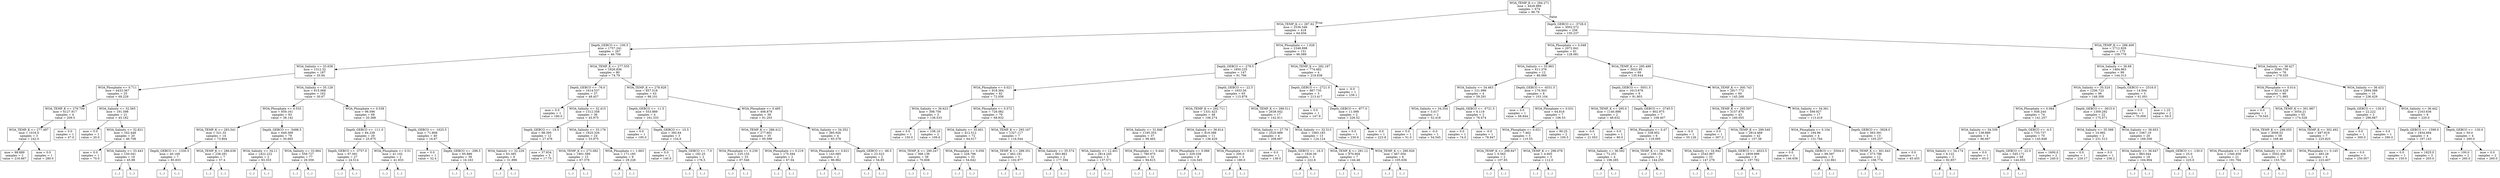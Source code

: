 digraph Tree {
node [shape=box] ;
0 [label="WOA_TEMP_K <= 294.271\nmse = 4428.989\nsamples = 674\nvalue = 96.79"] ;
1 [label="WOA_TEMP_K <= 287.62\nmse = 2536.546\nsamples = 418\nvalue = 64.656"] ;
0 -> 1 [labeldistance=2.5, labelangle=45, headlabel="True"] ;
2 [label="Depth_GEBCO <= -100.5\nmse = 1757.241\nsamples = 267\nvalue = 46.706"] ;
1 -> 2 ;
3 [label="WOA_Salinity <= 33.638\nmse = 1312.32\nsamples = 187\nvalue = 35.94"] ;
2 -> 3 ;
4 [label="WOA_Phosphate <= 0.711\nmse = 4433.367\nsamples = 25\nvalue = 69.229"] ;
3 -> 4 ;
5 [label="WOA_TEMP_K <= 279.709\nmse = 6127.917\nsamples = 4\nvalue = 209.5"] ;
4 -> 5 ;
6 [label="WOA_TEMP_K <= 277.497\nmse = 1016.0\nsamples = 3\nvalue = 242.0"] ;
5 -> 6 ;
7 [label="mse = 88.889\nsamples = 2\nvalue = 216.667"] ;
6 -> 7 ;
8 [label="mse = 0.0\nsamples = 1\nvalue = 280.0"] ;
6 -> 8 ;
9 [label="mse = 0.0\nsamples = 1\nvalue = 47.0"] ;
5 -> 9 ;
10 [label="WOA_Salinity <= 32.565\nmse = 191.598\nsamples = 21\nvalue = 45.182"] ;
4 -> 10 ;
11 [label="mse = 0.0\nsamples = 1\nvalue = 20.0"] ;
10 -> 11 ;
12 [label="WOA_Salinity <= 32.821\nmse = 162.448\nsamples = 20\nvalue = 46.708"] ;
10 -> 12 ;
13 [label="mse = 0.0\nsamples = 1\nvalue = 70.0"] ;
12 -> 13 ;
14 [label="WOA_Salinity <= 33.443\nmse = 150.041\nsamples = 19\nvalue = 45.98"] ;
12 -> 14 ;
15 [label="(...)"] ;
14 -> 15 ;
24 [label="(...)"] ;
14 -> 24 ;
39 [label="WOA_Salinity <= 35.128\nmse = 615.068\nsamples = 162\nvalue = 30.67"] ;
3 -> 39 ;
40 [label="WOA_Phosphate <= 0.533\nmse = 859.161\nsamples = 93\nvalue = 38.142"] ;
39 -> 40 ;
41 [label="WOA_TEMP_K <= 283.541\nmse = 321.32\nsamples = 14\nvalue = 73.804"] ;
40 -> 41 ;
42 [label="Depth_GEBCO <= -1330.5\nmse = 40.169\nsamples = 7\nvalue = 85.833"] ;
41 -> 42 ;
43 [label="(...)"] ;
42 -> 43 ;
44 [label="(...)"] ;
42 -> 44 ;
55 [label="WOA_TEMP_K <= 286.639\nmse = 238.291\nsamples = 7\nvalue = 57.4"] ;
41 -> 55 ;
56 [label="(...)"] ;
55 -> 56 ;
65 [label="(...)"] ;
55 -> 65 ;
66 [label="Depth_GEBCO <= -5498.5\nmse = 649.369\nsamples = 79\nvalue = 30.665"] ;
40 -> 66 ;
67 [label="WOA_Salinity <= 34.11\nmse = 1422.222\nsamples = 2\nvalue = 83.333"] ;
66 -> 67 ;
68 [label="(...)"] ;
67 -> 68 ;
69 [label="(...)"] ;
67 -> 69 ;
70 [label="WOA_Salinity <= 33.864\nmse = 559.727\nsamples = 77\nvalue = 29.359"] ;
66 -> 70 ;
71 [label="(...)"] ;
70 -> 71 ;
124 [label="(...)"] ;
70 -> 124 ;
215 [label="WOA_Phosphate <= 0.538\nmse = 96.596\nsamples = 69\nvalue = 20.388"] ;
39 -> 215 ;
216 [label="Depth_GEBCO <= -111.0\nmse = 84.239\nsamples = 29\nvalue = 25.675"] ;
215 -> 216 ;
217 [label="Depth_GEBCO <= -3757.0\nmse = 67.091\nsamples = 27\nvalue = 24.514"] ;
216 -> 217 ;
218 [label="(...)"] ;
217 -> 218 ;
221 [label="(...)"] ;
217 -> 221 ;
258 [label="WOA_Phosphate <= 0.51\nmse = 41.102\nsamples = 2\nvalue = 41.933"] ;
216 -> 258 ;
259 [label="(...)"] ;
258 -> 259 ;
260 [label="(...)"] ;
258 -> 260 ;
261 [label="Depth_GEBCO <= -1625.5\nmse = 71.808\nsamples = 40\nvalue = 16.67"] ;
215 -> 261 ;
262 [label="mse = 0.0\nsamples = 1\nvalue = 32.4"] ;
261 -> 262 ;
263 [label="Depth_GEBCO <= -298.5\nmse = 65.886\nsamples = 39\nvalue = 16.163"] ;
261 -> 263 ;
264 [label="(...)"] ;
263 -> 264 ;
287 [label="(...)"] ;
263 -> 287 ;
296 [label="WOA_TEMP_K <= 277.555\nmse = 1826.836\nsamples = 80\nvalue = 74.79"] ;
2 -> 296 ;
297 [label="Depth_GEBCO <= -76.0\nmse = 1614.537\nsamples = 37\nvalue = 48.457"] ;
296 -> 297 ;
298 [label="mse = 0.0\nsamples = 1\nvalue = 180.0"] ;
297 -> 298 ;
299 [label="WOA_Salinity <= 32.415\nmse = 1312.358\nsamples = 36\nvalue = 45.975"] ;
297 -> 299 ;
300 [label="Depth_GEBCO <= -19.5\nmse = 98.395\nsamples = 12\nvalue = 27.476"] ;
299 -> 300 ;
301 [label="WOA_Salinity <= 32.229\nmse = 63.385\nsamples = 9\nvalue = 31.896"] ;
300 -> 301 ;
302 [label="(...)"] ;
301 -> 302 ;
303 [label="(...)"] ;
301 -> 303 ;
304 [label="mse = 37.834\nsamples = 3\nvalue = 17.75"] ;
300 -> 304 ;
305 [label="WOA_Salinity <= 33.176\nmse = 1625.326\nsamples = 24\nvalue = 53.975"] ;
299 -> 305 ;
306 [label="WOA_TEMP_K <= 273.082\nmse = 1901.589\nsamples = 15\nvalue = 67.379"] ;
305 -> 306 ;
307 [label="(...)"] ;
306 -> 307 ;
310 [label="(...)"] ;
306 -> 310 ;
311 [label="WOA_Phosphate <= 1.663\nmse = 171.185\nsamples = 9\nvalue = 29.228"] ;
305 -> 311 ;
312 [label="(...)"] ;
311 -> 312 ;
317 [label="(...)"] ;
311 -> 317 ;
326 [label="WOA_TEMP_K <= 278.928\nmse = 857.518\nsamples = 43\nvalue = 98.101"] ;
296 -> 326 ;
327 [label="Depth_GEBCO <= -11.5\nmse = 553.889\nsamples = 4\nvalue = 161.333"] ;
326 -> 327 ;
328 [label="mse = 0.0\nsamples = 1\nvalue = 195.0"] ;
327 -> 328 ;
329 [label="Depth_GEBCO <= -10.5\nmse = 392.64\nsamples = 3\nvalue = 154.6"] ;
327 -> 329 ;
330 [label="mse = 0.0\nsamples = 1\nvalue = 140.0"] ;
329 -> 330 ;
331 [label="Depth_GEBCO <= -7.0\nmse = 182.25\nsamples = 2\nvalue = 176.5"] ;
329 -> 331 ;
332 [label="(...)"] ;
331 -> 332 ;
333 [label="(...)"] ;
331 -> 333 ;
334 [label="WOA_Phosphate <= 0.485\nmse = 406.878\nsamples = 39\nvalue = 91.203"] ;
326 -> 334 ;
335 [label="WOA_TEMP_K <= 286.412\nmse = 277.601\nsamples = 35\nvalue = 95.599"] ;
334 -> 335 ;
336 [label="WOA_Phosphate <= 0.239\nmse = 225.155\nsamples = 33\nvalue = 97.546"] ;
335 -> 336 ;
337 [label="(...)"] ;
336 -> 337 ;
342 [label="(...)"] ;
336 -> 342 ;
383 [label="WOA_Phosphate <= 0.219\nmse = 175.594\nsamples = 2\nvalue = 67.04"] ;
335 -> 383 ;
384 [label="(...)"] ;
383 -> 384 ;
385 [label="(...)"] ;
383 -> 385 ;
386 [label="WOA_Salinity <= 34.352\nmse = 385.926\nsamples = 4\nvalue = 65.378"] ;
334 -> 386 ;
387 [label="WOA_Phosphate <= 0.621\nmse = 143.085\nsamples = 2\nvalue = 96.962"] ;
386 -> 387 ;
388 [label="(...)"] ;
387 -> 388 ;
389 [label="(...)"] ;
387 -> 389 ;
390 [label="Depth_GEBCO <= -66.5\nmse = 23.523\nsamples = 2\nvalue = 54.85"] ;
386 -> 390 ;
391 [label="(...)"] ;
390 -> 391 ;
392 [label="(...)"] ;
390 -> 392 ;
393 [label="WOA_Phosphate <= 1.026\nmse = 2348.898\nsamples = 151\nvalue = 96.089"] ;
1 -> 393 ;
394 [label="Depth_GEBCO <= -278.5\nmse = 1850.235\nsamples = 147\nvalue = 91.766"] ;
393 -> 394 ;
395 [label="WOA_Phosphate <= 0.021\nmse = 918.364\nsamples = 82\nvalue = 72.056"] ;
394 -> 395 ;
396 [label="WOA_Salinity <= 36.623\nmse = 398.756\nsamples = 3\nvalue = 136.533"] ;
395 -> 396 ;
397 [label="mse = 0.0\nsamples = 1\nvalue = 150.0"] ;
396 -> 397 ;
398 [label="mse = 108.16\nsamples = 2\nvalue = 109.6"] ;
396 -> 398 ;
399 [label="WOA_Phosphate <= 0.572\nmse = 726.082\nsamples = 79\nvalue = 68.832"] ;
395 -> 399 ;
400 [label="WOA_Salinity <= 35.601\nmse = 412.512\nsamples = 72\nvalue = 64.017"] ;
399 -> 400 ;
401 [label="WOA_TEMP_K <= 290.247\nmse = 366.139\nsamples = 39\nvalue = 70.608"] ;
400 -> 401 ;
402 [label="(...)"] ;
401 -> 402 ;
423 [label="(...)"] ;
401 -> 423 ;
466 [label="WOA_Phosphate <= 0.056\nmse = 328.796\nsamples = 33\nvalue = 54.642"] ;
400 -> 466 ;
467 [label="(...)"] ;
466 -> 467 ;
478 [label="(...)"] ;
466 -> 478 ;
525 [label="WOA_TEMP_K <= 293.167\nmse = 1327.117\nsamples = 7\nvalue = 116.544"] ;
399 -> 525 ;
526 [label="WOA_TEMP_K <= 289.351\nmse = 462.191\nsamples = 5\nvalue = 102.977"] ;
525 -> 526 ;
527 [label="(...)"] ;
526 -> 527 ;
528 [label="(...)"] ;
526 -> 528 ;
533 [label="WOA_Salinity <= 35.574\nmse = 663.862\nsamples = 2\nvalue = 177.594"] ;
525 -> 533 ;
534 [label="(...)"] ;
533 -> 534 ;
535 [label="(...)"] ;
533 -> 535 ;
536 [label="Depth_GEBCO <= -22.5\nmse = 1933.56\nsamples = 65\nvalue = 115.878"] ;
394 -> 536 ;
537 [label="WOA_TEMP_K <= 292.711\nmse = 1331.423\nsamples = 48\nvalue = 106.274"] ;
536 -> 537 ;
538 [label="WOA_Salinity <= 31.846\nmse = 1195.353\nsamples = 37\nvalue = 99.465"] ;
537 -> 538 ;
539 [label="WOA_Salinity <= 12.401\nmse = 2814.245\nsamples = 5\nvalue = 137.571"] ;
538 -> 539 ;
540 [label="(...)"] ;
539 -> 540 ;
543 [label="(...)"] ;
539 -> 543 ;
548 [label="WOA_Phosphate <= 0.444\nmse = 780.975\nsamples = 32\nvalue = 94.615"] ;
538 -> 548 ;
549 [label="(...)"] ;
548 -> 549 ;
590 [label="(...)"] ;
548 -> 590 ;
601 [label="WOA_Salinity <= 36.614\nmse = 819.388\nsamples = 11\nvalue = 136.429"] ;
537 -> 601 ;
602 [label="WOA_Phosphate <= 0.066\nmse = 329.339\nsamples = 8\nvalue = 124.545"] ;
601 -> 602 ;
603 [label="(...)"] ;
602 -> 603 ;
606 [label="(...)"] ;
602 -> 606 ;
607 [label="WOA_Phosphate <= 0.03\nmse = 200.0\nsamples = 3\nvalue = 180.0"] ;
601 -> 607 ;
608 [label="(...)"] ;
607 -> 608 ;
609 [label="(...)"] ;
607 -> 609 ;
610 [label="WOA_TEMP_K <= 289.511\nmse = 2638.042\nsamples = 17\nvalue = 142.911"] ;
536 -> 610 ;
611 [label="WOA_Salinity <= 27.79\nmse = 2520.889\nsamples = 4\nvalue = 208.667"] ;
610 -> 611 ;
612 [label="mse = 0.0\nsamples = 1\nvalue = 138.0"] ;
611 -> 612 ;
613 [label="Depth_GEBCO <= -16.5\nmse = 1826.56\nsamples = 3\nvalue = 222.8"] ;
611 -> 613 ;
614 [label="(...)"] ;
613 -> 614 ;
615 [label="(...)"] ;
613 -> 615 ;
618 [label="WOA_Salinity <= 32.513\nmse = 1083.183\nsamples = 13\nvalue = 124.124"] ;
610 -> 618 ;
619 [label="WOA_TEMP_K <= 291.12\nmse = 970.904\nsamples = 7\nvalue = 144.46"] ;
618 -> 619 ;
620 [label="(...)"] ;
619 -> 620 ;
629 [label="(...)"] ;
619 -> 629 ;
632 [label="WOA_TEMP_K <= 290.926\nmse = 467.504\nsamples = 6\nvalue = 105.636"] ;
618 -> 632 ;
633 [label="(...)"] ;
632 -> 633 ;
636 [label="(...)"] ;
632 -> 636 ;
643 [label="WOA_TEMP_K <= 292.187\nmse = 774.482\nsamples = 4\nvalue = 219.838"] ;
393 -> 643 ;
644 [label="Depth_GEBCO <= -2721.0\nmse = 867.735\nsamples = 3\nvalue = 213.417"] ;
643 -> 644 ;
645 [label="mse = 0.0\nsamples = 1\nvalue = 147.9"] ;
644 -> 645 ;
646 [label="Depth_GEBCO <= -877.0\nmse = 11.098\nsamples = 2\nvalue = 226.52"] ;
644 -> 646 ;
647 [label="mse = 0.0\nsamples = 1\nvalue = 230.6"] ;
646 -> 647 ;
648 [label="mse = -0.0\nsamples = 1\nvalue = 223.8"] ;
646 -> 648 ;
649 [label="mse = -0.0\nsamples = 1\nvalue = 239.1"] ;
643 -> 649 ;
650 [label="Depth_GEBCO <= -3728.0\nmse = 3002.572\nsamples = 256\nvalue = 150.237"] ;
0 -> 650 [labeldistance=2.5, labelangle=-45, headlabel="False"] ;
651 [label="WOA_Phosphate <= 0.048\nmse = 2972.841\nsamples = 81\nvalue = 128.081"] ;
650 -> 651 ;
652 [label="WOA_Salinity <= 35.963\nmse = 611.376\nsamples = 12\nvalue = 86.066"] ;
651 -> 652 ;
653 [label="WOA_Salinity <= 34.463\nmse = 121.999\nsamples = 4\nvalue = 59.291"] ;
652 -> 653 ;
654 [label="WOA_Salinity <= 34.354\nmse = 3.017\nsamples = 2\nvalue = 52.418"] ;
653 -> 654 ;
655 [label="mse = 0.0\nsamples = 1\nvalue = 51.0"] ;
654 -> 655 ;
656 [label="mse = -0.0\nsamples = 1\nvalue = 54.545"] ;
654 -> 656 ;
657 [label="Depth_GEBCO <= -5721.5\nmse = 6.119\nsamples = 2\nvalue = 76.474"] ;
653 -> 657 ;
658 [label="mse = 0.0\nsamples = 1\nvalue = 74.0"] ;
657 -> 658 ;
659 [label="mse = -0.0\nsamples = 1\nvalue = 78.947"] ;
657 -> 659 ;
660 [label="Depth_GEBCO <= -4531.5\nmse = 176.303\nsamples = 8\nvalue = 103.104"] ;
652 -> 660 ;
661 [label="mse = 0.0\nsamples = 1\nvalue = 68.844"] ;
660 -> 661 ;
662 [label="WOA_Phosphate <= 0.031\nmse = 64.818\nsamples = 7\nvalue = 106.53"] ;
660 -> 662 ;
663 [label="WOA_Phosphate <= 0.021\nmse = 7.462\nsamples = 5\nvalue = 110.55"] ;
662 -> 663 ;
664 [label="WOA_TEMP_K <= 299.947\nmse = 0.563\nsamples = 2\nvalue = 107.65"] ;
663 -> 664 ;
665 [label="(...)"] ;
664 -> 665 ;
666 [label="(...)"] ;
664 -> 666 ;
667 [label="WOA_TEMP_K <= 296.078\nmse = 4.605\nsamples = 3\nvalue = 112.0"] ;
663 -> 667 ;
668 [label="(...)"] ;
667 -> 668 ;
669 [label="(...)"] ;
667 -> 669 ;
672 [label="mse = 90.25\nsamples = 2\nvalue = 100.5"] ;
662 -> 672 ;
673 [label="WOA_TEMP_K <= 295.499\nmse = 3022.95\nsamples = 69\nvalue = 135.644"] ;
651 -> 673 ;
674 [label="Depth_GEBCO <= -5051.5\nmse = 1613.676\nsamples = 9\nvalue = 91.803"] ;
673 -> 674 ;
675 [label="WOA_TEMP_K <= 295.0\nmse = 1140.898\nsamples = 2\nvalue = 48.632"] ;
674 -> 675 ;
676 [label="mse = -0.0\nsamples = 1\nvalue = 21.053"] ;
675 -> 676 ;
677 [label="mse = 0.0\nsamples = 1\nvalue = 90.0"] ;
675 -> 677 ;
678 [label="Depth_GEBCO <= -3745.5\nmse = 802.975\nsamples = 7\nvalue = 108.407"] ;
674 -> 678 ;
679 [label="WOA_Phosphate <= 0.47\nmse = 338.952\nsamples = 6\nvalue = 118.095"] ;
678 -> 679 ;
680 [label="WOA_Salinity <= 36.592\nmse = 72.251\nsamples = 4\nvalue = 108.285"] ;
679 -> 680 ;
681 [label="(...)"] ;
680 -> 681 ;
686 [label="(...)"] ;
680 -> 686 ;
687 [label="WOA_TEMP_K <= 294.796\nmse = 109.154\nsamples = 2\nvalue = 144.255"] ;
679 -> 687 ;
688 [label="(...)"] ;
687 -> 688 ;
689 [label="(...)"] ;
687 -> 689 ;
690 [label="mse = -0.0\nsamples = 1\nvalue = 55.126"] ;
678 -> 690 ;
691 [label="WOA_TEMP_K <= 300.743\nmse = 2817.772\nsamples = 60\nvalue = 145.268"] ;
673 -> 691 ;
692 [label="WOA_TEMP_K <= 295.597\nmse = 3157.876\nsamples = 43\nvalue = 160.055"] ;
691 -> 692 ;
693 [label="mse = 0.0\nsamples = 1\nvalue = 307.2"] ;
692 -> 693 ;
694 [label="WOA_TEMP_K <= 299.549\nmse = 2814.468\nsamples = 42\nvalue = 157.38"] ;
692 -> 694 ;
695 [label="WOA_Salinity <= 34.942\nmse = 2542.967\nsamples = 33\nvalue = 147.279"] ;
694 -> 695 ;
696 [label="(...)"] ;
695 -> 696 ;
701 [label="(...)"] ;
695 -> 701 ;
758 [label="Depth_GEBCO <= -4023.5\nmse = 1859.999\nsamples = 9\nvalue = 197.782"] ;
694 -> 758 ;
759 [label="(...)"] ;
758 -> 759 ;
772 [label="(...)"] ;
758 -> 772 ;
773 [label="WOA_Salinity <= 34.361\nmse = 599.927\nsamples = 17\nvalue = 113.419"] ;
691 -> 773 ;
774 [label="WOA_Phosphate <= 0.104\nmse = 194.96\nsamples = 4\nvalue = 131.784"] ;
773 -> 774 ;
775 [label="mse = 0.0\nsamples = 1\nvalue = 146.656"] ;
774 -> 775 ;
776 [label="Depth_GEBCO <= -5504.0\nmse = 99.597\nsamples = 3\nvalue = 122.861"] ;
774 -> 776 ;
777 [label="(...)"] ;
776 -> 777 ;
778 [label="(...)"] ;
776 -> 778 ;
781 [label="Depth_GEBCO <= -3928.0\nmse = 563.391\nsamples = 13\nvalue = 105.257"] ;
773 -> 781 ;
782 [label="WOA_TEMP_K <= 301.643\nmse = 373.786\nsamples = 12\nvalue = 108.774"] ;
781 -> 782 ;
783 [label="(...)"] ;
782 -> 783 ;
798 [label="(...)"] ;
782 -> 798 ;
805 [label="mse = 0.0\nsamples = 1\nvalue = 45.455"] ;
781 -> 805 ;
806 [label="WOA_TEMP_K <= 298.409\nmse = 2712.929\nsamples = 175\nvalue = 159.779"] ;
650 -> 806 ;
807 [label="WOA_Salinity <= 36.69\nmse = 1484.963\nsamples = 99\nvalue = 144.313"] ;
806 -> 807 ;
808 [label="WOA_Salinity <= 35.524\nmse = 1206.723\nsamples = 96\nvalue = 148.308"] ;
807 -> 808 ;
809 [label="WOA_Phosphate <= 0.084\nmse = 938.244\nsamples = 74\nvalue = 141.257"] ;
808 -> 809 ;
810 [label="WOA_Salinity <= 34.339\nmse = 138.889\nsamples = 4\nvalue = 86.667"] ;
809 -> 810 ;
811 [label="WOA_Salinity <= 34.174\nmse = 6.122\nsamples = 3\nvalue = 92.857"] ;
810 -> 811 ;
812 [label="(...)"] ;
811 -> 812 ;
813 [label="(...)"] ;
811 -> 813 ;
816 [label="mse = 0.0\nsamples = 1\nvalue = 65.0"] ;
810 -> 816 ;
817 [label="Depth_GEBCO <= -4.5\nmse = 733.737\nsamples = 70\nvalue = 145.848"] ;
809 -> 817 ;
818 [label="Depth_GEBCO <= -22.0\nmse = 545.172\nsamples = 68\nvalue = 144.055"] ;
817 -> 818 ;
819 [label="(...)"] ;
818 -> 819 ;
894 [label="(...)"] ;
818 -> 894 ;
907 [label="mse = 1600.0\nsamples = 2\nvalue = 240.0"] ;
817 -> 907 ;
908 [label="Depth_GEBCO <= -3615.0\nmse = 1309.292\nsamples = 22\nvalue = 175.571"] ;
808 -> 908 ;
909 [label="WOA_Salinity <= 35.588\nmse = 10.982\nsamples = 2\nvalue = 231.513"] ;
908 -> 909 ;
910 [label="mse = 0.0\nsamples = 1\nvalue = 229.17"] ;
909 -> 910 ;
911 [label="mse = 0.0\nsamples = 1\nvalue = 236.2"] ;
909 -> 911 ;
912 [label="WOA_Salinity <= 36.653\nmse = 1067.19\nsamples = 20\nvalue = 169.356"] ;
908 -> 912 ;
913 [label="WOA_Salinity <= 36.647\nmse = 883.044\nsamples = 18\nvalue = 164.904"] ;
912 -> 913 ;
914 [label="(...)"] ;
913 -> 914 ;
939 [label="(...)"] ;
913 -> 939 ;
940 [label="Depth_GEBCO <= -130.0\nmse = 25.0\nsamples = 2\nvalue = 225.0"] ;
912 -> 940 ;
941 [label="(...)"] ;
940 -> 941 ;
942 [label="(...)"] ;
940 -> 942 ;
943 [label="Depth_GEBCO <= -2516.0\nmse = 14.594\nsamples = 3\nvalue = 61.001"] ;
807 -> 943 ;
944 [label="mse = 0.0\nsamples = 1\nvalue = 70.009"] ;
943 -> 944 ;
945 [label="mse = 1.25\nsamples = 2\nvalue = 59.5"] ;
943 -> 945 ;
946 [label="WOA_Salinity <= 36.427\nmse = 3580.759\nsamples = 76\nvalue = 179.335"] ;
806 -> 946 ;
947 [label="WOA_Phosphate <= 0.014\nmse = 3214.429\nsamples = 66\nvalue = 171.865"] ;
946 -> 947 ;
948 [label="mse = 0.0\nsamples = 1\nvalue = 79.545"] ;
947 -> 948 ;
949 [label="WOA_TEMP_K <= 301.987\nmse = 3054.21\nsamples = 65\nvalue = 174.528"] ;
947 -> 949 ;
950 [label="WOA_TEMP_K <= 299.055\nmse = 3008.52\nsamples = 58\nvalue = 168.46"] ;
949 -> 950 ;
951 [label="WOA_Phosphate <= 0.169\nmse = 1340.459\nsamples = 21\nvalue = 191.764"] ;
950 -> 951 ;
952 [label="(...)"] ;
951 -> 952 ;
967 [label="(...)"] ;
951 -> 967 ;
978 [label="WOA_Salinity <= 36.335\nmse = 3502.406\nsamples = 37\nvalue = 153.742"] ;
950 -> 978 ;
979 [label="(...)"] ;
978 -> 979 ;
1022 [label="(...)"] ;
978 -> 1022 ;
1031 [label="WOA_TEMP_K <= 302.492\nmse = 497.819\nsamples = 7\nvalue = 225.825"] ;
949 -> 1031 ;
1032 [label="WOA_Phosphate <= 0.145\nmse = 483.28\nsamples = 6\nvalue = 223.407"] ;
1031 -> 1032 ;
1033 [label="(...)"] ;
1032 -> 1033 ;
1034 [label="(...)"] ;
1032 -> 1034 ;
1041 [label="mse = 0.0\nsamples = 1\nvalue = 250.007"] ;
1031 -> 1041 ;
1042 [label="WOA_Salinity <= 36.433\nmse = 2694.388\nsamples = 10\nvalue = 236.429"] ;
946 -> 1042 ;
1043 [label="Depth_GEBCO <= -130.0\nmse = 22.222\nsamples = 2\nvalue = 296.667"] ;
1042 -> 1043 ;
1044 [label="mse = 0.0\nsamples = 1\nvalue = 300.0"] ;
1043 -> 1044 ;
1045 [label="mse = 0.0\nsamples = 1\nvalue = 290.0"] ;
1043 -> 1045 ;
1046 [label="WOA_Salinity <= 36.442\nmse = 2163.636\nsamples = 8\nvalue = 220.0"] ;
1042 -> 1046 ;
1047 [label="Depth_GEBCO <= -1599.0\nmse = 1934.694\nsamples = 4\nvalue = 197.143"] ;
1046 -> 1047 ;
1048 [label="mse = 0.0\nsamples = 1\nvalue = 150.0"] ;
1047 -> 1048 ;
1049 [label="mse = 1825.0\nsamples = 3\nvalue = 205.0"] ;
1047 -> 1049 ;
1050 [label="Depth_GEBCO <= -130.0\nmse = 50.0\nsamples = 4\nvalue = 260.0"] ;
1046 -> 1050 ;
1051 [label="mse = 100.0\nsamples = 2\nvalue = 260.0"] ;
1050 -> 1051 ;
1052 [label="mse = 0.0\nsamples = 2\nvalue = 260.0"] ;
1050 -> 1052 ;
}